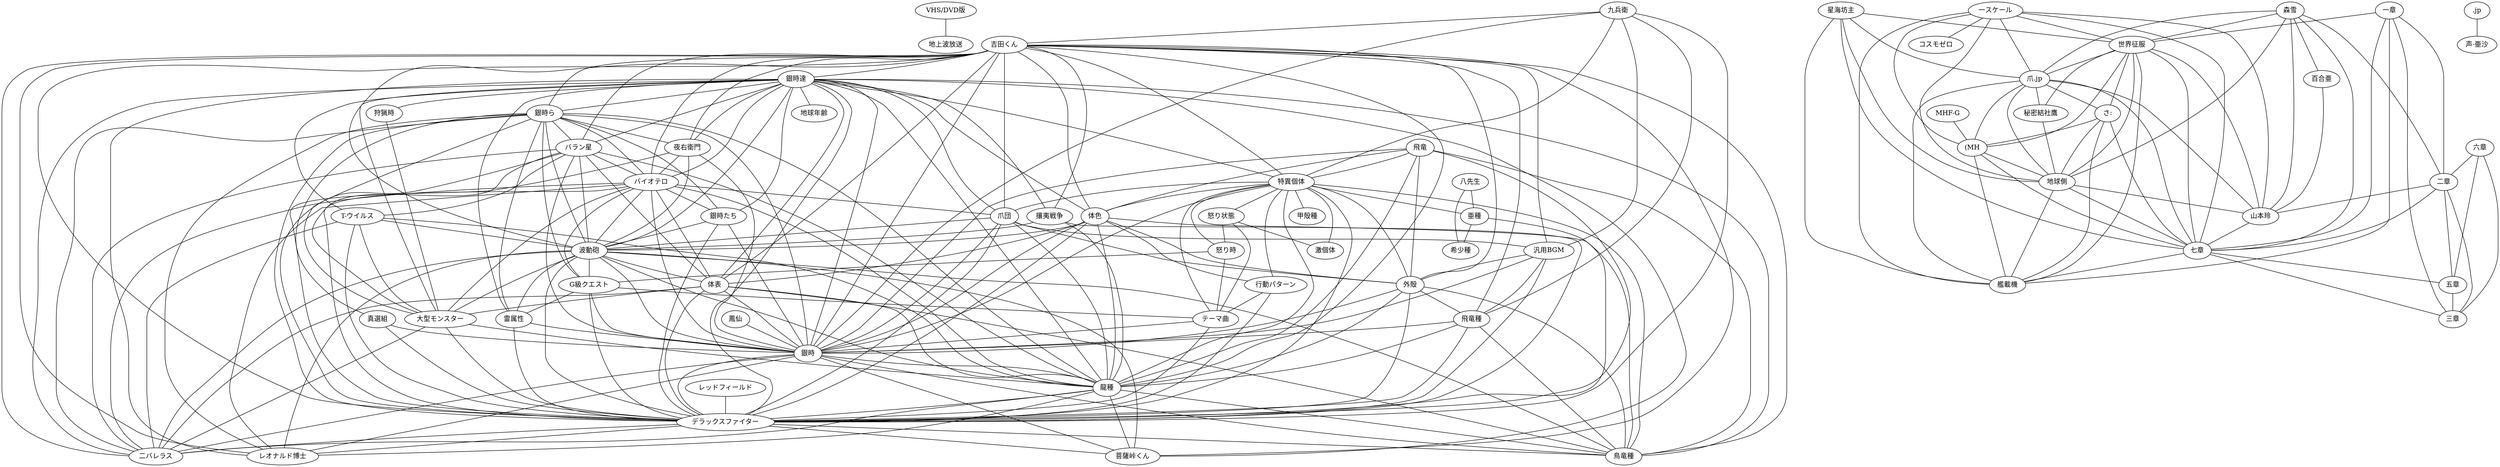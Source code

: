 graph sample{
	"VHS/DVD版" -- "地上波放送"
	"狩猟時" -- "大型モンスター"
	"銀時" -- "デラックスファイター"
	"世界征服" -- "爪.jp"
	"爪.jp" -- "地球側"
	"世界征服" -- "地球側"
	"世界征服" -- "(MH"
	"世界征服" -- "艦載機"
	"さ:" -- "(MH"
	"吉田くん" -- "デラックスファイター"
	"怒り状態" -- "テーマ曲"
	"八先生" -- "亜種"
	"爪.jp" -- "(MH"
	"銀時達" -- "波動砲"
	"飛竜種" -- "銀時"
	"銀時ら" -- "銀時"
	"森雪" -- "山本玲"
	"二章" -- "三章"
	"吉田くん" -- "銀時"
	"世界征服" -- "七章"
	"飛竜種" -- "鳥竜種"
	"一スケール" -- "爪.jp"
	"(MH" -- "地球側"
	"爪.jp" -- "七章"
	"バラン星" -- "波動砲"
	"怒り状態" -- "激個体"
	"特異個体" -- "テーマ曲"
	"銀時達" -- "デラックスファイター"
	"世界征服" -- "さ:"
	"地球側" -- "艦載機"
	"銀時達" -- "銀時ら"
	"二章" -- "五章"
	"波動砲" -- "銀時"
	"汎用BGM" -- "銀時"
	"特異個体" -- "行動パターン"
	"一章" -- "三章"
	"特異個体" -- "怒り状態"
	"銀時達" -- "龍種"
	"地球側" -- "七章"
	"九兵衛" -- "銀時"
	"波動砲" -- "デラックスファイター"
	"バイオテロ" -- "デラックスファイター"
	"爪.jp" -- "艦載機"
	"一スケール" -- "地球側"
	"二章" -- "七章"
	"七章" -- "五章"
	"銀時達" -- "バイオテロ"
	"銀時達" -- "銀時たち"
	"銀時ら" -- "デラックスファイター"
	"銀時達" -- "銀時"
	"一スケール" -- "世界征服"
	"銀時ら" -- "波動砲"
	"特異個体" -- "デラックスファイター"
	"星海坊主" -- "世界征服"
	"バイオテロ" -- "銀時"
	"波動砲" -- "龍種"
	"亜種" -- "希少種"
	"飛竜種" -- "デラックスファイター"
	"バイオテロ" -- "波動砲"
	".jp" -- "声-亜沙"
	"体色" -- "行動パターン"
	"吉田くん" -- "レオナルド博士"
	"G級クエスト" -- "銀時"
	"銀時ら" -- "バイオテロ"
	"銀時ら" -- "銀時たち"
	"デラックスファイター" -- "レオナルド博士"
	"龍種" -- "鳥竜種"
	"夜右衛門" -- "銀時"
	"龍種" -- "デラックスファイター"
	"銀時達" -- "バラン星"
	"銀時達" -- "大型モンスター"
	"爪団" -- "デラックスファイター"
	"特異個体" -- "体色"
	"銀時" -- "鳥竜種"
	"九兵衛" -- "デラックスファイター"
	"波動砲" -- "二バレラス"
	"銀時達" -- "体表"
	"さ:" -- "艦載機"
	"(MH" -- "七章"
	"(MH" -- "艦載機"
	"デラックスファイター" -- "鳥竜種"
	"吉田くん" -- "銀時達"
	"波動砲" -- "大型モンスター"
	"雷属性" -- "銀時"
	"銀時" -- "レオナルド博士"
	"特異個体" -- "激個体"
	"七章" -- "艦載機"
	"吉田くん" -- "波動砲"
	"銀時達" -- "攘夷戦争"
	"星海坊主" -- "地球側"
	"星海坊主" -- "爪.jp"
	"怒り時" -- "テーマ曲"
	"吉田くん" -- "菩薩峠くん"
	"爪団" -- "銀時"
	"爪.jp" -- "秘密結社鷹"
	"山本玲" -- "七章"
	"外殻" -- "銀時"
	"銀時達" -- "二バレラス"
	"テーマ曲" -- "デラックスファイター"
	"夜右衛門" -- "デラックスファイター"
	"汎用BGM" -- "デラックスファイター"
	"雷属性" -- "デラックスファイター"
	"波動砲" -- "レオナルド博士"
	"吉田くん" -- "特異個体"
	"星海坊主" -- "艦載機"
	"汎用BGM" -- "飛竜種"
	"銀時たち" -- "銀時"
	"波動砲" -- "体表"
	"爪.jp" -- "山本玲"
	"七章" -- "三章"
	"銀時ら" -- "バラン星"
	"銀時達" -- "体色"
	"G級クエスト" -- "テーマ曲"
	"体色" -- "龍種"
	"デラックスファイター" -- "菩薩峠くん"
	"銀時ら" -- "G級クエスト"
	"G級クエスト" -- "デラックスファイター"
	"特異個体" -- "外殻"
	"バラン星" -- "デラックスファイター"
	"銀時" -- "龍種"
	"バラン星" -- "二バレラス"
	"特異個体" -- "銀時"
	"九兵衛" -- "飛竜種"
	"特異個体" -- "鳥竜種"
	"体色" -- "デラックスファイター"
	"バラン星" -- "銀時"
	"森雪" -- "七章"
	"一スケール" -- "(MH"
	"吉田くん" -- "爪団"
	"銀時達" -- "レオナルド博士"
	"六章" -- "五章"
	"一章" -- "二章"
	"外殻" -- "デラックスファイター"
	"爪団" -- "波動砲"
	"デラックスファイター" -- "二バレラス"
	"世界征服" -- "山本玲"
	"五章" -- "三章"
	"体表" -- "龍種"
	"吉田くん" -- "龍種"
	"地球側" -- "山本玲"
	"体表" -- "デラックスファイター"
	"テーマ曲" -- "銀時"
	"バラン星" -- "バイオテロ"
	"攘夷戦争" -- "デラックスファイター"
	"一章" -- "世界征服"
	"大型モンスター" -- "龍種"
	"森雪" -- "百合亜"
	"飛竜" -- "外殻"
	"一章" -- "艦載機"
	"八先生" -- "希少種"
	"吉田くん" -- "飛竜種"
	"銀時達" -- "爪団"
	"吉田くん" -- "鳥竜種"
	"一章" -- "七章"
	"爪団" -- "外殻"
	"銀時たち" -- "波動砲"
	"バラン星" -- "龍種"
	"六章" -- "三章"
	"G級クエスト" -- "雷属性"
	"爪団" -- "龍種"
	"さ:" -- "地球側"
	"T-ウイルス" -- "波動砲"
	"体色" -- "波動砲"
	"九兵衛" -- "吉田くん"
	"爪団" -- "汎用BGM"
	"大型モンスター" -- "デラックスファイター"
	"銀時ら" -- "大型モンスター"
	"バイオテロ" -- "体表"
	"銀時たち" -- "デラックスファイター"
	"バイオテロ" -- "二バレラス"
	"波動砲" -- "G級クエスト"
	"外殻" -- "龍種"
	"汎用BGM" -- "外殻"
	"銀時達" -- "T-ウイルス"
	"森雪" -- "爪.jp"
	"特異個体" -- "怒り時"
	"外殻" -- "鳥竜種"
	"飛竜" -- "龍種"
	"飛竜" -- "デラックスファイター"
	"銀時達" -- "特異個体"
	"吉田くん" -- "バイオテロ"
	"銀時達" -- "鳥竜種"
	"行動パターン" -- "デラックスファイター"
	"体表" -- "二バレラス"
	"攘夷戦争" -- "波動砲"
	"一スケール" -- "七章"
	"バイオテロ" -- "龍種"
	"爪.jp" -- "さ:"
	"九兵衛" -- "汎用BGM"
	"バラン星" -- "大型モンスター"
	"体色" -- "銀時"
	"外殻" -- "飛竜種"
	"龍種" -- "二バレラス"
	"飛竜" -- "鳥竜種"
	"体色" -- "鳥竜種"
	"体色" -- "体表"
	"真選組" -- "デラックスファイター"
	"銀時ら" -- "レオナルド博士"
	"大型モンスター" -- "二バレラス"
	"吉田くん" -- "体色"
	"特異個体" -- "龍種"
	"森雪" -- "世界征服"
	"T-ウイルス" -- "デラックスファイター"
	"吉田くん" -- "汎用BGM"
	"吉田くん" -- "攘夷戦争"
	"飛竜" -- "特異個体"
	"吉田くん" -- "銀時ら"
	"体表" -- "銀時"
	"百合亜" -- "山本玲"
	"銀時達" -- "菩薩峠くん"
	"夜右衛門" -- "波動砲"
	"秘密結社鷹" -- "地球側"
	"特異個体" -- "甲殻種"
	"飛竜種" -- "龍種"
	"波動砲" -- "鳥竜種"
	"攘夷戦争" -- "龍種"
	"世界征服" -- "秘密結社鷹"
	"一スケール" -- "艦載機"
	"鳳仙" -- "銀時"
	"六章" -- "二章"
	"吉田くん" -- "外殻"
	"銀時ら" -- "龍種"
	"バイオテロ" -- "大型モンスター"
	"体色" -- "外殻"
	"バイオテロ" -- "レオナルド博士"
	"波動砲" -- "雷属性"
	"バラン星" -- "T-ウイルス"
	"一スケール" -- "コスモゼロ"
	"星海坊主" -- "七章"
	"真選組" -- "銀時"
	"体表" -- "大型モンスター"
	"銀時ら" -- "雷属性"
	"T-ウイルス" -- "二バレラス"
	"バイオテロ" -- "銀時たち"
	"特異個体" -- "爪団"
	"飛竜" -- "銀時"
	"銀時" -- "菩薩峠くん"
	"森雪" -- "二章"
	"バイオテロ" -- "G級クエスト"
	"さ:" -- "七章"
	"吉田くん" -- "体表"
	"バイオテロ" -- "爪団"
	"怒り状態" -- "怒り時"
	"森雪" -- "地球側"
	"飛竜" -- "体色"
	"銀時達" -- "夜右衛門"
	"バラン星" -- "体表"
	"怒り時" -- "G級クエスト"
	"銀時達" -- "地球年齢"
	"銀時達" -- "狩猟時"
	"銀時ら" -- "夜右衛門"
	"九兵衛" -- "特異個体"
	"銀時ら" -- "真選組"
	"銀時ら" -- "二バレラス"
	"龍種" -- "菩薩峠くん"
	"行動パターン" -- "テーマ曲"
	"レッドフィールド" -- "デラックスファイター"
	"MHF-G" -- "(MH"
	"波動砲" -- "菩薩峠くん"
	"二章" -- "山本玲"
	"T-ウイルス" -- "大型モンスター"
	"銀時" -- "二バレラス"
	"特異個体" -- "亜種"
	"吉田くん" -- "バラン星"
	"龍種" -- "レオナルド博士"
	"銀時達" -- "雷属性"
	"亜種" -- "デラックスファイター"
	"一スケール" -- "山本玲"
	"吉田くん" -- "夜右衛門"
	"T-ウイルス" -- "龍種"
	"吉田くん" -- "二バレラス"
	"夜右衛門" -- "バイオテロ"
	"体表" -- "鳥竜種"
}

